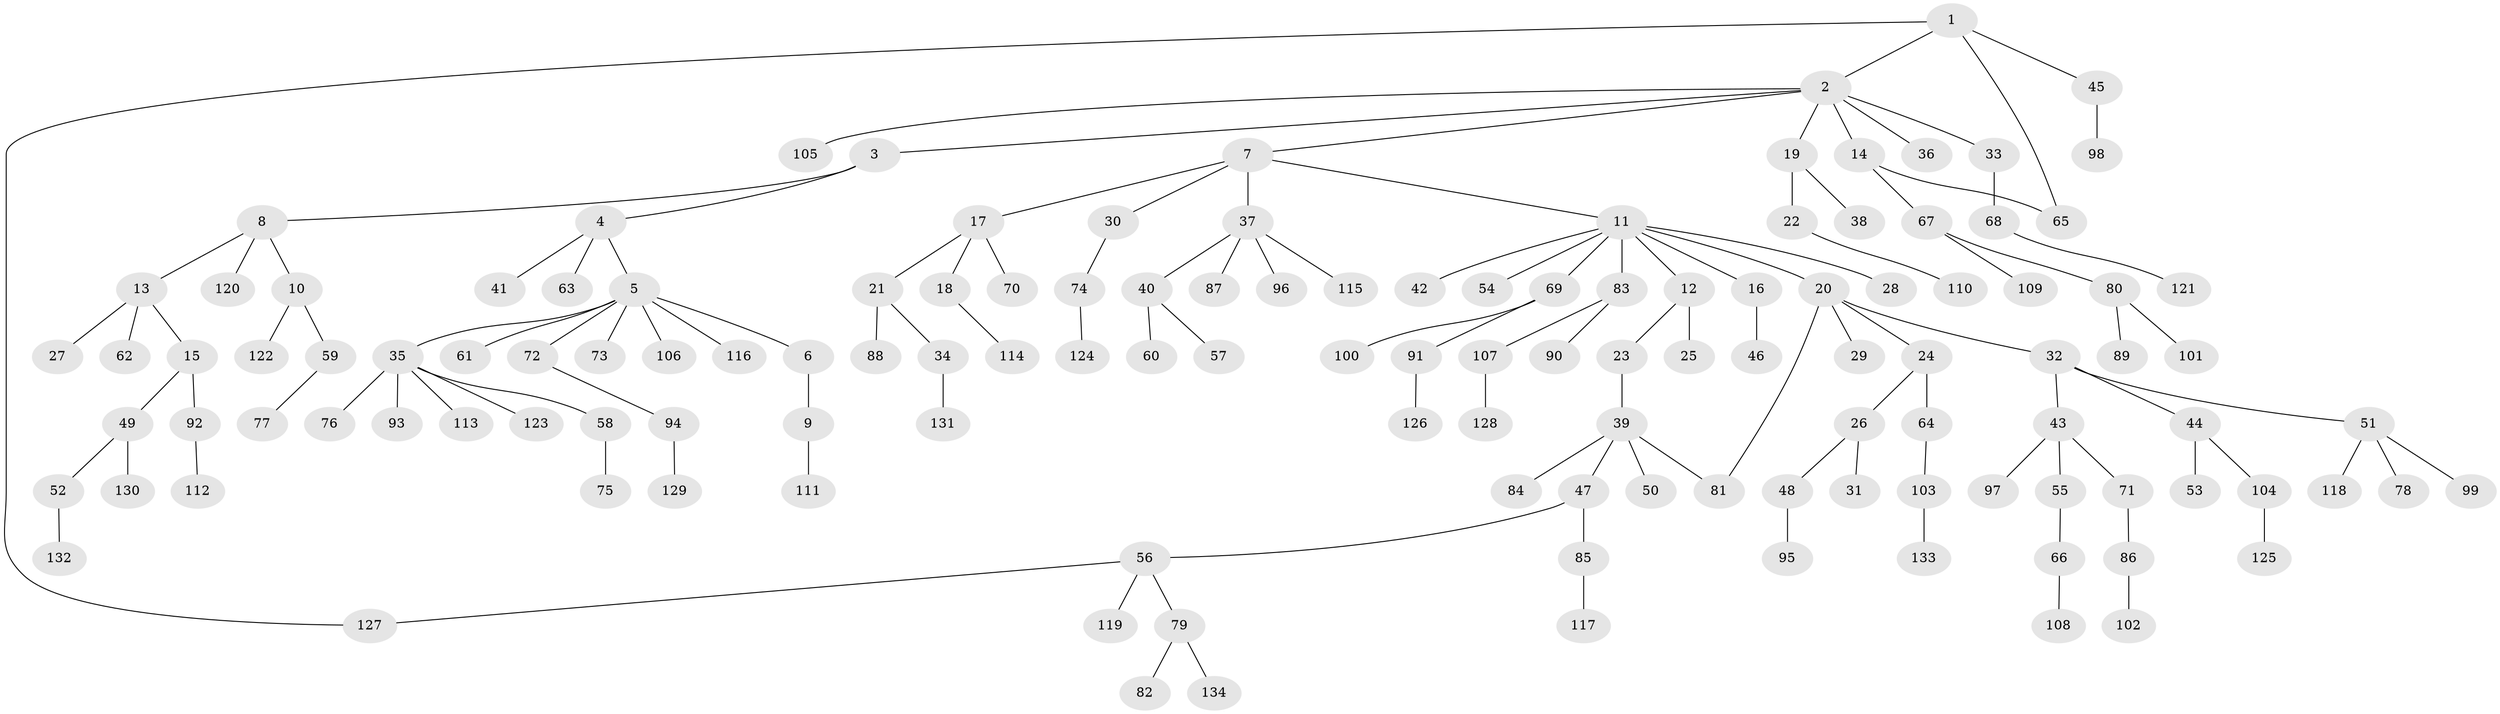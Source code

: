 // coarse degree distribution, {4: 0.041666666666666664, 9: 0.010416666666666666, 3: 0.10416666666666667, 7: 0.010416666666666666, 2: 0.17708333333333334, 8: 0.010416666666666666, 5: 0.041666666666666664, 10: 0.010416666666666666, 1: 0.5833333333333334, 6: 0.010416666666666666}
// Generated by graph-tools (version 1.1) at 2025/23/03/03/25 07:23:35]
// undirected, 134 vertices, 136 edges
graph export_dot {
graph [start="1"]
  node [color=gray90,style=filled];
  1;
  2;
  3;
  4;
  5;
  6;
  7;
  8;
  9;
  10;
  11;
  12;
  13;
  14;
  15;
  16;
  17;
  18;
  19;
  20;
  21;
  22;
  23;
  24;
  25;
  26;
  27;
  28;
  29;
  30;
  31;
  32;
  33;
  34;
  35;
  36;
  37;
  38;
  39;
  40;
  41;
  42;
  43;
  44;
  45;
  46;
  47;
  48;
  49;
  50;
  51;
  52;
  53;
  54;
  55;
  56;
  57;
  58;
  59;
  60;
  61;
  62;
  63;
  64;
  65;
  66;
  67;
  68;
  69;
  70;
  71;
  72;
  73;
  74;
  75;
  76;
  77;
  78;
  79;
  80;
  81;
  82;
  83;
  84;
  85;
  86;
  87;
  88;
  89;
  90;
  91;
  92;
  93;
  94;
  95;
  96;
  97;
  98;
  99;
  100;
  101;
  102;
  103;
  104;
  105;
  106;
  107;
  108;
  109;
  110;
  111;
  112;
  113;
  114;
  115;
  116;
  117;
  118;
  119;
  120;
  121;
  122;
  123;
  124;
  125;
  126;
  127;
  128;
  129;
  130;
  131;
  132;
  133;
  134;
  1 -- 2;
  1 -- 45;
  1 -- 127;
  1 -- 65;
  2 -- 3;
  2 -- 7;
  2 -- 14;
  2 -- 19;
  2 -- 33;
  2 -- 36;
  2 -- 105;
  3 -- 4;
  3 -- 8;
  4 -- 5;
  4 -- 41;
  4 -- 63;
  5 -- 6;
  5 -- 35;
  5 -- 61;
  5 -- 72;
  5 -- 73;
  5 -- 106;
  5 -- 116;
  6 -- 9;
  7 -- 11;
  7 -- 17;
  7 -- 30;
  7 -- 37;
  8 -- 10;
  8 -- 13;
  8 -- 120;
  9 -- 111;
  10 -- 59;
  10 -- 122;
  11 -- 12;
  11 -- 16;
  11 -- 20;
  11 -- 28;
  11 -- 42;
  11 -- 54;
  11 -- 69;
  11 -- 83;
  12 -- 23;
  12 -- 25;
  13 -- 15;
  13 -- 27;
  13 -- 62;
  14 -- 65;
  14 -- 67;
  15 -- 49;
  15 -- 92;
  16 -- 46;
  17 -- 18;
  17 -- 21;
  17 -- 70;
  18 -- 114;
  19 -- 22;
  19 -- 38;
  20 -- 24;
  20 -- 29;
  20 -- 32;
  20 -- 81;
  21 -- 34;
  21 -- 88;
  22 -- 110;
  23 -- 39;
  24 -- 26;
  24 -- 64;
  26 -- 31;
  26 -- 48;
  30 -- 74;
  32 -- 43;
  32 -- 44;
  32 -- 51;
  33 -- 68;
  34 -- 131;
  35 -- 58;
  35 -- 76;
  35 -- 93;
  35 -- 113;
  35 -- 123;
  37 -- 40;
  37 -- 87;
  37 -- 96;
  37 -- 115;
  39 -- 47;
  39 -- 50;
  39 -- 84;
  39 -- 81;
  40 -- 57;
  40 -- 60;
  43 -- 55;
  43 -- 71;
  43 -- 97;
  44 -- 53;
  44 -- 104;
  45 -- 98;
  47 -- 56;
  47 -- 85;
  48 -- 95;
  49 -- 52;
  49 -- 130;
  51 -- 78;
  51 -- 99;
  51 -- 118;
  52 -- 132;
  55 -- 66;
  56 -- 79;
  56 -- 119;
  56 -- 127;
  58 -- 75;
  59 -- 77;
  64 -- 103;
  66 -- 108;
  67 -- 80;
  67 -- 109;
  68 -- 121;
  69 -- 91;
  69 -- 100;
  71 -- 86;
  72 -- 94;
  74 -- 124;
  79 -- 82;
  79 -- 134;
  80 -- 89;
  80 -- 101;
  83 -- 90;
  83 -- 107;
  85 -- 117;
  86 -- 102;
  91 -- 126;
  92 -- 112;
  94 -- 129;
  103 -- 133;
  104 -- 125;
  107 -- 128;
}
